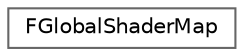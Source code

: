 digraph "Graphical Class Hierarchy"
{
 // INTERACTIVE_SVG=YES
 // LATEX_PDF_SIZE
  bgcolor="transparent";
  edge [fontname=Helvetica,fontsize=10,labelfontname=Helvetica,labelfontsize=10];
  node [fontname=Helvetica,fontsize=10,shape=box,height=0.2,width=0.4];
  rankdir="LR";
  Node0 [id="Node000000",label="FGlobalShaderMap",height=0.2,width=0.4,color="grey40", fillcolor="white", style="filled",URL="$de/d45/classFGlobalShaderMap.html",tooltip=" "];
}
